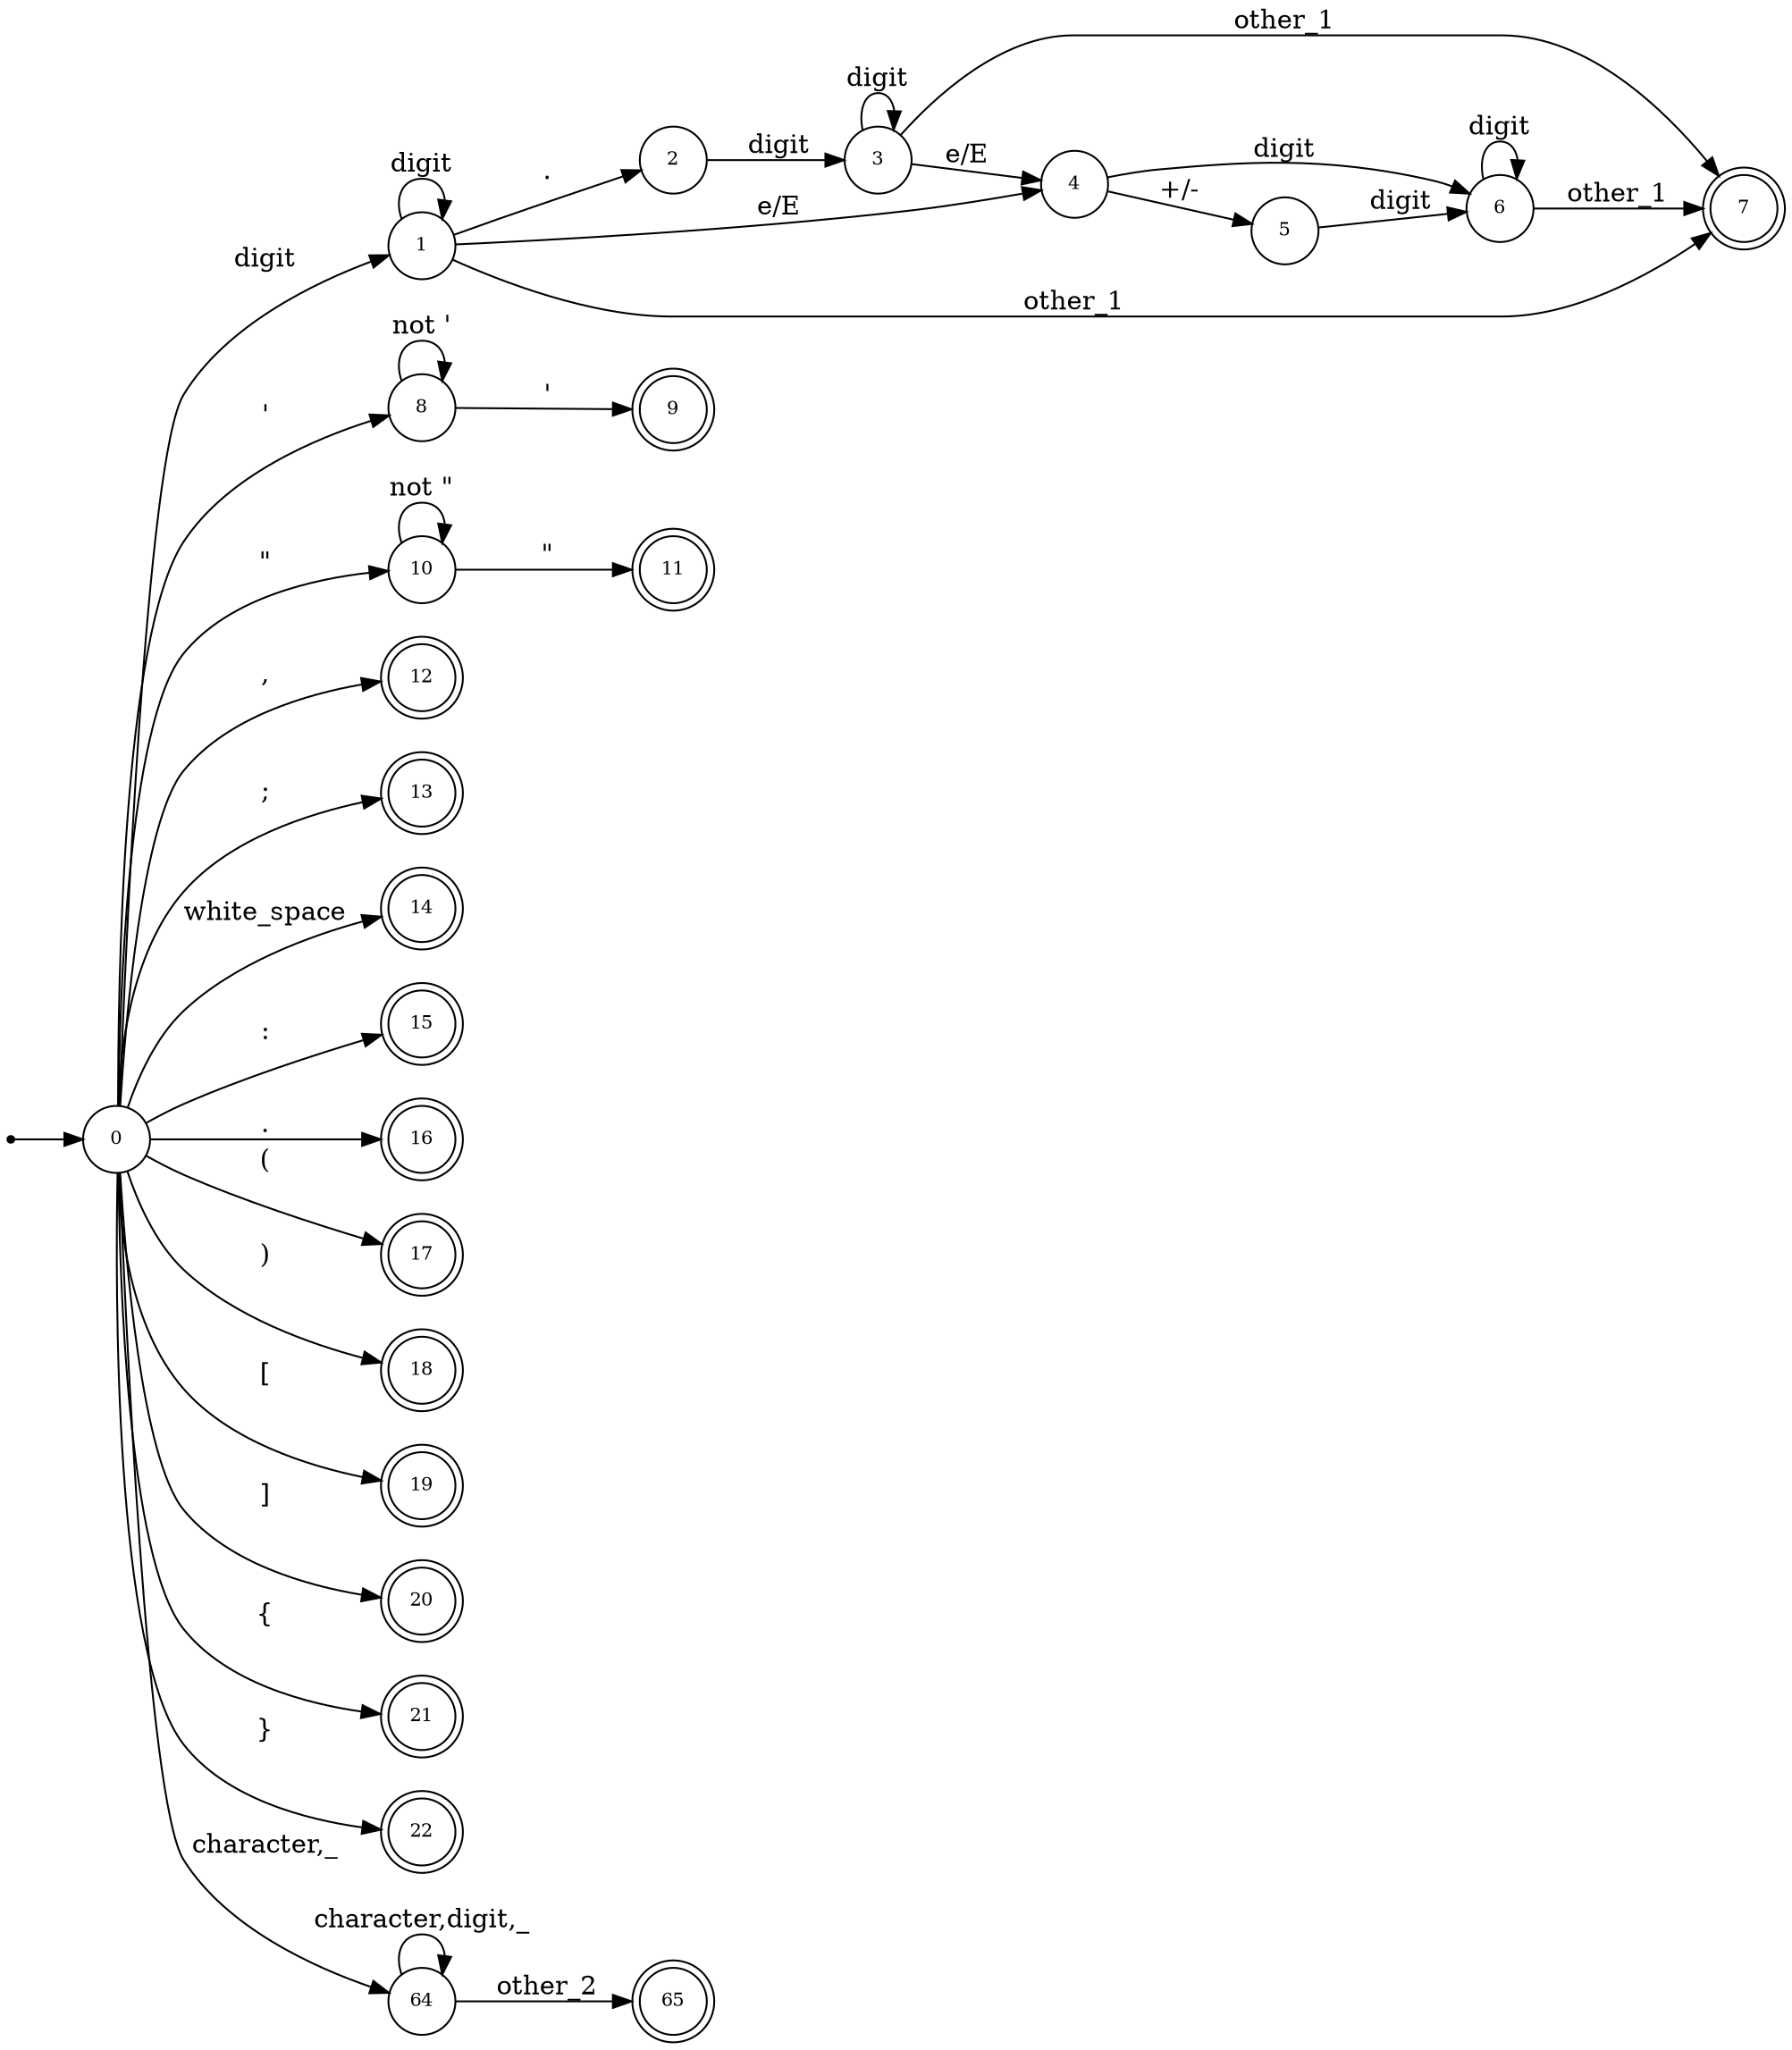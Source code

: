 digraph finit_state_machine {
    rankdir=LR;
    size="50,50";
    
    // the start node
    node [shape = point]; start;
    
    // the number and the string node
    node [shape = circle, label = "0", fontsize = 10]; 0;
    node [shape = circle, label = "1", fontsize = 10]; 1;
    node [shape = circle, label = "2", fontsize = 10]; 2;
    node [shape = circle, label = "3", fontsize = 10]; 3;
    node [shape = circle, label = "4", fontsize = 10]; 4;
    node [shape = circle, label = "5", fontsize = 10]; 5;
    node [shape = circle, label = "6", fontsize = 10]; 6;
    node [shape = doublecircle, label = "7", fontsize = 10]; 7;
    
    node [shape = circle, label = "8", fontsize = 10]; 8;
    node [shape = doublecircle, label = "9", fontsize = 10]; 9;
    
    node [shape = circle, label = "10", fontsize = 10]; 10;
    node [shape = doublecircle, label = "11", fontsize = 10]; 11;
    
    // the separate character
    node [shape = doublecircle, label = "12", fontsize = 10]; 12;       // ,
    node [shape = doublecircle, label = "13", fontsize = 10]; 13;       // ;
    node [shape = doublecircle, label = "14", fontsize = 10]; 14;       // white_space
    node [shape = doublecircle, label = "15", fontsize = 10]; 15;       // :
    node [shape = doublecircle, label = "16", fontsize = 10]; 16;       // .
    node [shape = doublecircle, label = "17", fontsize = 10]; 17;       // (
    node [shape = doublecircle, label = "18", fontsize = 10]; 18;       // )
    node [shape = doublecircle, label = "19", fontsize = 10]; 19;       // [
    node [shape = doublecircle, label = "20", fontsize = 10]; 20;       // ]
    node [shape = doublecircle, label = "21", fontsize = 10]; 21;       // {
    node [shape = doublecircle, label = "22", fontsize = 10]; 22;       // }
    
    /* the operator characer
    // ([point - operator *, &], -, +) need to be foucused on
    node [shape = doublecircle, label = "23", fontsize = 10]; 23;       // +, ++, +=
    node [shape = doublecircle, label = "24", fontsize = 10]; 24;       // +
    node [shape = doublecircle, label = "25", fontsize = 10]; 25;       // ++
    node [shape = doublecircle, label = "26", fontsize = 10]; 26;       // +=
    
    node [shape = doublecircle, label = "27", fontsize = 10]; 27;       // -, --, -=
    node [shape = doublecircle, label = "28", fontsize = 10]; 28;       // -
    node [shape = doublecircle, label = "29", fontsize = 10]; 29;       // --
    node [shape = doublecircle, label = "30", fontsize = 10]; 30;       // -=
    
    node [shape = doublecircle, label = "31", fontsize = 10]; 31;       // *, *=
    node [shape = doublecircle, label = "32", fontsize = 10]; 32;       // *
    node [shape = doublecircle, label = "33", fontsize = 10]; 33;       // *=
    
    node [shape = doublecircle, label = "34", fontsize = 10]; 34;       // /, /=
    node [shape = doublecircle, label = "35", fontsize = 10]; 35;       // /
    node [shape = doublecircle, label = "36", fontsize = 10]; 36;       // /=
    
    node [shape = doublecircle, label = "37", fontsize = 10]; 37;       // %, %=
    node [shape = doublecircle, label = "38", fontsize = 10]; 38;       // %
    node [shape = doublecircle, label = "39", fontsize = 10]; 39;       // %=
    
    node [shape = doublecircle, label = "40", fontsize = 10]; 40;       // =, ==
    node [shape = doublecircle, label = "41", fontsize = 10]; 41;       // =
    node [shape = doublecircle, label = "42", fontsize = 10]; 42;       // ==
    
    node [shape = doublecircle, label = "43", fontsize = 10]; 43;       // !, !=
    node [shape = doublecircle, label = "44", fontsize = 10]; 44;       // !
    node [shape = doublecircle, label = "45", fontsize = 10]; 45;       // !=
    
    node [shape = doublecircle, label = "46", fontsize = 10]; 46;       // <, <=, <<
    node [shape = doublecircle, label = "47", fontsize = 10]; 47;       // <
    node [shape = doublecircle, label = "48", fontsize = 10]; 48;       // <=
    node [shape = doublecircle, label = "49", fontsize = 10]; 49;       // <<
    
    node [shape = doublecircle, label = "50", fontsize = 10]; 50;       // >, >=, >>
    node [shape = doublecircle, label = "51", fontsize = 10]; 51;       // >
    node [shape = doublecircle, label = "52", fontsize = 10]; 52;       // >=
    node [shape = doublecircle, label = "53", fontsize = 10]; 53;       // >>
    
    node [shape = doublecircle, label = "54", fontsize = 10]; 54;       // ~
    
    node [shape = doublecircle, label = "55", fontsize = 10]; 55;       // &, &&, &=
    node [shape = doublecircle, label = "56", fontsize = 10]; 56;       // &
    node [shape = doublecircle, label = "57", fontsize = 10]; 57;       // &&
    node [shape = doublecircle, label = "58", fontsize = 10]; 58;       // &=
    
    node [shape = doublecircle, label = "59", fontsize = 10]; 59;       // |, ||, |=
    node [shape = doublecircle, label = "60", fontsize = 10]; 60;       // |
    node [shape = doublecircle, label = "61", fontsize = 10]; 61;       // ||
    node [shape = doublecircle, label = "62", fontsize = 10]; 62;       // |=
    
    */
    
    // name node
    node [shape = circle, label = "64", fontsize = 10]; 64;             
    node [shape = doublecircle, label = "65", fontsize = 10]; 65;             //
    
    // name edge, need to check the saver name in C
    0       ->      64      [label="character,_"];
    64      ->      64      [label="character,digit,_"];
    64      ->      65      [label="other_2"];
    
    
    // the number and the string edge
    start   ->      0;
    0       ->      1       [label="digit"];
    0       ->      8       [label="'"];
    0       ->      10      [label="\""];
    1       ->      1       [label="digit"];
    1       ->      2       [label="."];
    1       ->      4       [label="e/E"];
    1       ->      7       [label="other_1"];
    2       ->      3       [label="digit"];
    3       ->      3       [label="digit"];
    3       ->      7       [label="other_1"];
    3       ->      4       [label="e/E"];
    4       ->      6       [label="digit"];
    4       ->      5       [label="+/-"];
    5       ->      6       [label="digit"];
    6       ->      6       [label="digit"];
    6       ->      7       [label="other_1"];

    8       ->      8       [label="not '"];
    8       ->      9       [label="'"];
    10      ->      10       [label="not \""];
    10      ->      11      [label="\""];
    
    // the separate character edge
    0       ->      12      [label=","];
    0       ->      13      [label=";"];
    0       ->      14      [label ="white_space"];
    0       ->      15      [label=":"];
    0       ->      16      [label="."];
    0       ->      17      [label="("];
    0       ->      18      [label=")"];
    0       ->      19      [label="["];
    0       ->      20      [label="]"];
    0       ->      21      [label="{"];
    0       ->      22      [label="}"];
    
}
